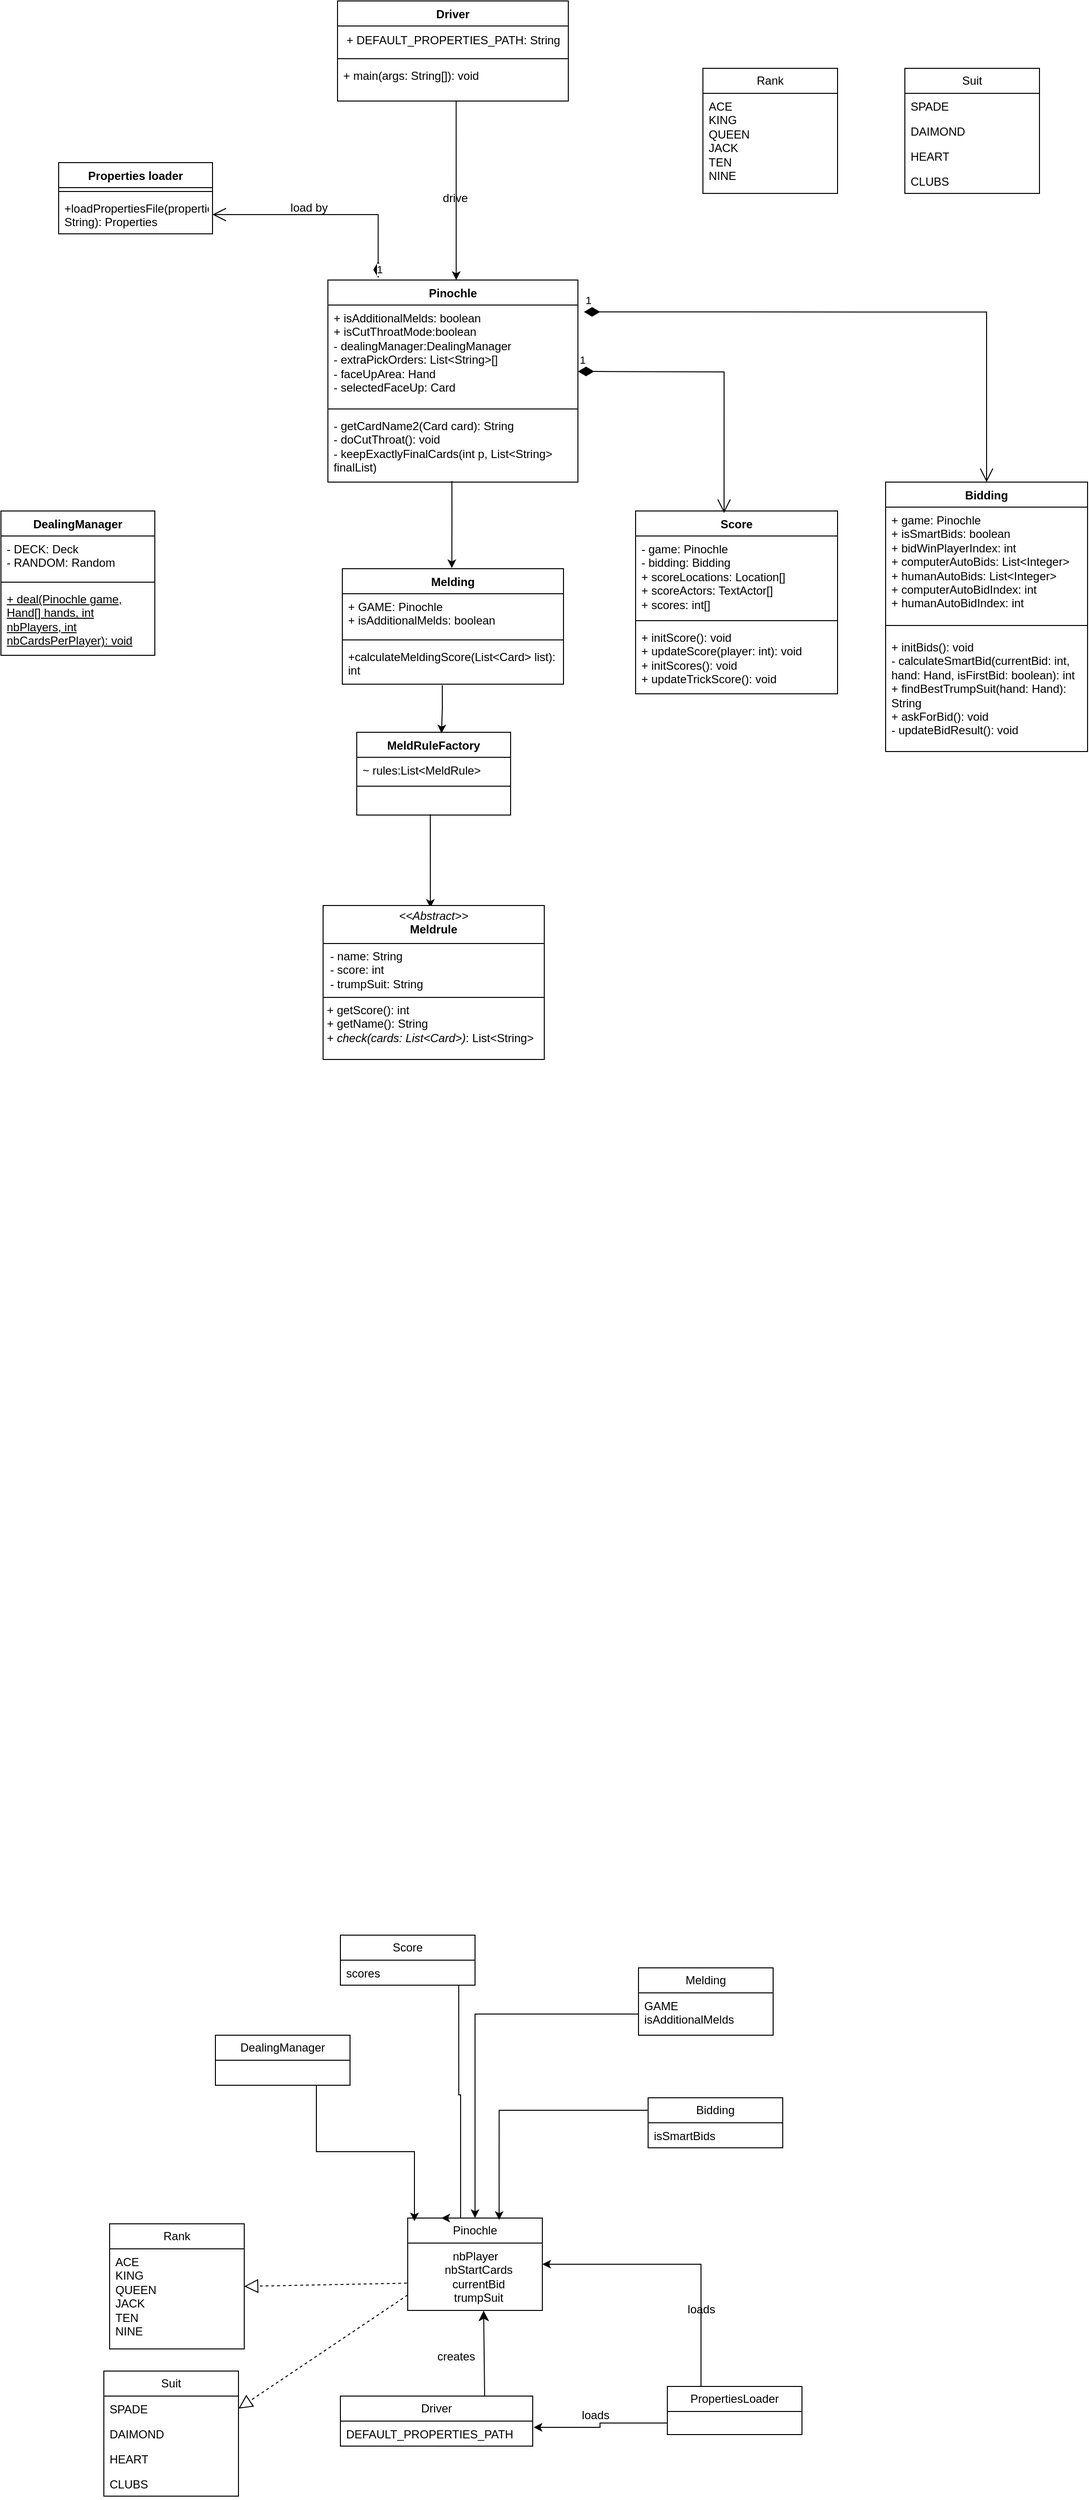 <mxfile version="26.2.14">
  <diagram name="第 1 页" id="WjV254Gba9erAiQApaUT">
    <mxGraphModel dx="1722" dy="2117" grid="1" gridSize="10" guides="1" tooltips="1" connect="1" arrows="1" fold="1" page="1" pageScale="1" pageWidth="827" pageHeight="1169" math="0" shadow="0">
      <root>
        <mxCell id="0" />
        <mxCell id="1" parent="0" />
        <mxCell id="3imu_aPTBYBItrWe76zo-1" value="Melding" style="swimlane;fontStyle=0;childLayout=stackLayout;horizontal=1;startSize=26;fillColor=none;horizontalStack=0;resizeParent=1;resizeParentMax=0;resizeLast=0;collapsible=1;marginBottom=0;whiteSpace=wrap;html=1;" parent="1" vertex="1">
          <mxGeometry x="1043" y="1074" width="140" height="70" as="geometry" />
        </mxCell>
        <mxCell id="3imu_aPTBYBItrWe76zo-4" value="&lt;div&gt;GAME&lt;/div&gt;&lt;div&gt;isAdditionalMelds&lt;/div&gt;" style="text;strokeColor=none;fillColor=none;align=left;verticalAlign=top;spacingLeft=4;spacingRight=4;overflow=hidden;rotatable=0;points=[[0,0.5],[1,0.5]];portConstraint=eastwest;whiteSpace=wrap;html=1;" parent="3imu_aPTBYBItrWe76zo-1" vertex="1">
          <mxGeometry y="26" width="140" height="44" as="geometry" />
        </mxCell>
        <mxCell id="PVs03nNFmgh6ihw6GwIS-17" value="Bidding" style="swimlane;fontStyle=0;childLayout=stackLayout;horizontal=1;startSize=26;fillColor=none;horizontalStack=0;resizeParent=1;resizeParentMax=0;resizeLast=0;collapsible=1;marginBottom=0;whiteSpace=wrap;html=1;" parent="1" vertex="1">
          <mxGeometry x="1053" y="1209" width="140" height="52" as="geometry" />
        </mxCell>
        <mxCell id="PVs03nNFmgh6ihw6GwIS-19" value="isSmartBids" style="text;strokeColor=none;fillColor=none;align=left;verticalAlign=top;spacingLeft=4;spacingRight=4;overflow=hidden;rotatable=0;points=[[0,0.5],[1,0.5]];portConstraint=eastwest;whiteSpace=wrap;html=1;" parent="PVs03nNFmgh6ihw6GwIS-17" vertex="1">
          <mxGeometry y="26" width="140" height="26" as="geometry" />
        </mxCell>
        <mxCell id="PVs03nNFmgh6ihw6GwIS-21" value="Score" style="swimlane;fontStyle=0;childLayout=stackLayout;horizontal=1;startSize=26;fillColor=none;horizontalStack=0;resizeParent=1;resizeParentMax=0;resizeLast=0;collapsible=1;marginBottom=0;whiteSpace=wrap;html=1;" parent="1" vertex="1">
          <mxGeometry x="733" y="1040" width="140" height="52" as="geometry" />
        </mxCell>
        <mxCell id="PVs03nNFmgh6ihw6GwIS-22" value="scores" style="text;strokeColor=none;fillColor=none;align=left;verticalAlign=top;spacingLeft=4;spacingRight=4;overflow=hidden;rotatable=0;points=[[0,0.5],[1,0.5]];portConstraint=eastwest;whiteSpace=wrap;html=1;" parent="PVs03nNFmgh6ihw6GwIS-21" vertex="1">
          <mxGeometry y="26" width="140" height="26" as="geometry" />
        </mxCell>
        <mxCell id="PVs03nNFmgh6ihw6GwIS-25" value="DealingManager" style="swimlane;fontStyle=0;childLayout=stackLayout;horizontal=1;startSize=26;fillColor=none;horizontalStack=0;resizeParent=1;resizeParentMax=0;resizeLast=0;collapsible=1;marginBottom=0;whiteSpace=wrap;html=1;" parent="1" vertex="1">
          <mxGeometry x="603" y="1144" width="140" height="52" as="geometry" />
        </mxCell>
        <mxCell id="BhqL6TJsvbym1Sud5tqn-4" style="edgeStyle=orthogonalEdgeStyle;rounded=0;orthogonalLoop=1;jettySize=auto;html=1;exitX=0.25;exitY=0;exitDx=0;exitDy=0;entryX=1;entryY=0.5;entryDx=0;entryDy=0;" parent="1" source="PVs03nNFmgh6ihw6GwIS-33" edge="1">
          <mxGeometry relative="1" as="geometry" />
        </mxCell>
        <mxCell id="BhqL6TJsvbym1Sud5tqn-20" style="edgeStyle=orthogonalEdgeStyle;rounded=0;orthogonalLoop=1;jettySize=auto;html=1;exitX=0.25;exitY=0;exitDx=0;exitDy=0;entryX=1;entryY=0.5;entryDx=0;entryDy=0;" parent="1" source="PVs03nNFmgh6ihw6GwIS-33" target="PVs03nNFmgh6ihw6GwIS-45" edge="1">
          <mxGeometry relative="1" as="geometry" />
        </mxCell>
        <mxCell id="PVs03nNFmgh6ihw6GwIS-33" value="PropertiesLoader" style="swimlane;fontStyle=0;childLayout=stackLayout;horizontal=1;startSize=26;fillColor=none;horizontalStack=0;resizeParent=1;resizeParentMax=0;resizeLast=0;collapsible=1;marginBottom=0;whiteSpace=wrap;html=1;" parent="1" vertex="1">
          <mxGeometry x="1073" y="1509" width="140" height="50" as="geometry" />
        </mxCell>
        <mxCell id="PVs03nNFmgh6ihw6GwIS-34" value="&amp;nbsp;" style="text;strokeColor=none;fillColor=none;align=left;verticalAlign=top;spacingLeft=4;spacingRight=4;overflow=hidden;rotatable=0;points=[[0,0.5],[1,0.5]];portConstraint=eastwest;whiteSpace=wrap;html=1;" parent="PVs03nNFmgh6ihw6GwIS-33" vertex="1">
          <mxGeometry y="26" width="140" height="24" as="geometry" />
        </mxCell>
        <mxCell id="PVs03nNFmgh6ihw6GwIS-37" value="Rank" style="swimlane;fontStyle=0;childLayout=stackLayout;horizontal=1;startSize=26;fillColor=none;horizontalStack=0;resizeParent=1;resizeParentMax=0;resizeLast=0;collapsible=1;marginBottom=0;whiteSpace=wrap;html=1;" parent="1" vertex="1">
          <mxGeometry x="493" y="1340" width="140" height="130" as="geometry" />
        </mxCell>
        <mxCell id="PVs03nNFmgh6ihw6GwIS-38" value="ACE&lt;div&gt;KING&lt;br&gt;QUEEN&lt;br&gt;JACK&lt;br&gt;TEN&lt;br&gt;NINE&lt;/div&gt;" style="text;strokeColor=none;fillColor=none;align=left;verticalAlign=top;spacingLeft=4;spacingRight=4;overflow=hidden;rotatable=0;points=[[0,0.5],[1,0.5]];portConstraint=eastwest;whiteSpace=wrap;html=1;" parent="PVs03nNFmgh6ihw6GwIS-37" vertex="1">
          <mxGeometry y="26" width="140" height="104" as="geometry" />
        </mxCell>
        <mxCell id="PVs03nNFmgh6ihw6GwIS-41" value="Driver&lt;span style=&quot;color: rgba(0, 0, 0, 0); font-family: monospace; font-size: 0px; text-align: start; text-wrap-mode: nowrap;&quot;&gt;%3CmxGraphModel%3E%3Croot%3E%3CmxCell%20id%3D%220%22%2F%3E%3CmxCell%20id%3D%221%22%20parent%3D%220%22%2F%3E%3CmxCell%20id%3D%222%22%20value%3D%22Rank%22%20style%3D%22swimlane%3BfontStyle%3D0%3BchildLayout%3DstackLayout%3Bhorizontal%3D1%3BstartSize%3D26%3BfillColor%3Dnone%3BhorizontalStack%3D0%3BresizeParent%3D1%3BresizeParentMax%3D0%3BresizeLast%3D0%3Bcollapsible%3D1%3BmarginBottom%3D0%3BwhiteSpace%3Dwrap%3Bhtml%3D1%3B%22%20vertex%3D%221%22%20parent%3D%221%22%3E%3CmxGeometry%20x%3D%22640%22%20y%3D%22550%22%20width%3D%22140%22%20height%3D%22104%22%20as%3D%22geometry%22%2F%3E%3C%2FmxCell%3E%3CmxCell%20id%3D%223%22%20value%3D%22%2B%20field%3A%20type%22%20style%3D%22text%3BstrokeColor%3Dnone%3BfillColor%3Dnone%3Balign%3Dleft%3BverticalAlign%3Dtop%3BspacingLeft%3D4%3BspacingRight%3D4%3Boverflow%3Dhidden%3Brotatable%3D0%3Bpoints%3D%5B%5B0%2C0.5%5D%2C%5B1%2C0.5%5D%5D%3BportConstraint%3Deastwest%3BwhiteSpace%3Dwrap%3Bhtml%3D1%3B%22%20vertex%3D%221%22%20parent%3D%222%22%3E%3CmxGeometry%20y%3D%2226%22%20width%3D%22140%22%20height%3D%2226%22%20as%3D%22geometry%22%2F%3E%3C%2FmxCell%3E%3CmxCell%20id%3D%224%22%20value%3D%22%2B%20field%3A%20type%22%20style%3D%22text%3BstrokeColor%3Dnone%3BfillColor%3Dnone%3Balign%3Dleft%3BverticalAlign%3Dtop%3BspacingLeft%3D4%3BspacingRight%3D4%3Boverflow%3Dhidden%3Brotatable%3D0%3Bpoints%3D%5B%5B0%2C0.5%5D%2C%5B1%2C0.5%5D%5D%3BportConstraint%3Deastwest%3BwhiteSpace%3Dwrap%3Bhtml%3D1%3B%22%20vertex%3D%221%22%20parent%3D%222%22%3E%3CmxGeometry%20y%3D%2252%22%20width%3D%22140%22%20height%3D%2226%22%20as%3D%22geometry%22%2F%3E%3C%2FmxCell%3E%3CmxCell%20id%3D%225%22%20value%3D%22%2B%20field%3A%20type%22%20style%3D%22text%3BstrokeColor%3Dnone%3BfillColor%3Dnone%3Balign%3Dleft%3BverticalAlign%3Dtop%3BspacingLeft%3D4%3BspacingRight%3D4%3Boverflow%3Dhidden%3Brotatable%3D0%3Bpoints%3D%5B%5B0%2C0.5%5D%2C%5B1%2C0.5%5D%5D%3BportConstraint%3Deastwest%3BwhiteSpace%3Dwrap%3Bhtml%3D1%3B%22%20vertex%3D%221%22%20parent%3D%222%22%3E%3CmxGeometry%20y%3D%2278%22%20width%3D%22140%22%20height%3D%2226%22%20as%3D%22geometry%22%2F%3E%3C%2FmxCell%3E%3C%2Froot%3E%3C%2FmxGraphModel%3E&lt;/span&gt;" style="swimlane;fontStyle=0;childLayout=stackLayout;horizontal=1;startSize=26;fillColor=none;horizontalStack=0;resizeParent=1;resizeParentMax=0;resizeLast=0;collapsible=1;marginBottom=0;whiteSpace=wrap;html=1;" parent="1" vertex="1">
          <mxGeometry x="733" y="1519" width="200" height="52" as="geometry" />
        </mxCell>
        <mxCell id="PVs03nNFmgh6ihw6GwIS-42" value="DEFAULT_PROPERTIES_PATH" style="text;strokeColor=none;fillColor=none;align=left;verticalAlign=top;spacingLeft=4;spacingRight=4;overflow=hidden;rotatable=0;points=[[0,0.5],[1,0.5]];portConstraint=eastwest;whiteSpace=wrap;html=1;" parent="PVs03nNFmgh6ihw6GwIS-41" vertex="1">
          <mxGeometry y="26" width="200" height="26" as="geometry" />
        </mxCell>
        <mxCell id="PVs03nNFmgh6ihw6GwIS-45" value="Pinochle" style="swimlane;fontStyle=0;childLayout=stackLayout;horizontal=1;startSize=26;fillColor=none;horizontalStack=0;resizeParent=1;resizeParentMax=0;resizeLast=0;collapsible=1;marginBottom=0;whiteSpace=wrap;html=1;" parent="1" vertex="1">
          <mxGeometry x="803" y="1334" width="140" height="96" as="geometry" />
        </mxCell>
        <mxCell id="BhqL6TJsvbym1Sud5tqn-22" value="&lt;div&gt;nbPlayer&lt;/div&gt;&lt;div&gt;&amp;nbsp; nbStartCards&lt;/div&gt;&lt;div&gt;&amp;nbsp; currentBid&lt;/div&gt;&lt;div&gt;&amp;nbsp; trumpSuit&lt;/div&gt;" style="text;html=1;align=center;verticalAlign=middle;resizable=0;points=[];autosize=1;strokeColor=none;fillColor=none;" parent="PVs03nNFmgh6ihw6GwIS-45" vertex="1">
          <mxGeometry y="26" width="140" height="70" as="geometry" />
        </mxCell>
        <mxCell id="BhqL6TJsvbym1Sud5tqn-3" value="creates" style="text;html=1;align=center;verticalAlign=middle;resizable=0;points=[];autosize=1;strokeColor=none;fillColor=none;" parent="1" vertex="1">
          <mxGeometry x="823" y="1463" width="60" height="30" as="geometry" />
        </mxCell>
        <mxCell id="BhqL6TJsvbym1Sud5tqn-8" value="loads" style="text;html=1;align=center;verticalAlign=middle;resizable=0;points=[];autosize=1;strokeColor=none;fillColor=none;" parent="1" vertex="1">
          <mxGeometry x="973" y="1524" width="50" height="30" as="geometry" />
        </mxCell>
        <mxCell id="BhqL6TJsvbym1Sud5tqn-9" style="edgeStyle=orthogonalEdgeStyle;rounded=0;orthogonalLoop=1;jettySize=auto;html=1;exitX=0;exitY=0.25;exitDx=0;exitDy=0;entryX=0.679;entryY=0.02;entryDx=0;entryDy=0;entryPerimeter=0;" parent="1" source="PVs03nNFmgh6ihw6GwIS-17" target="PVs03nNFmgh6ihw6GwIS-45" edge="1">
          <mxGeometry relative="1" as="geometry" />
        </mxCell>
        <mxCell id="BhqL6TJsvbym1Sud5tqn-11" style="edgeStyle=orthogonalEdgeStyle;rounded=0;orthogonalLoop=1;jettySize=auto;html=1;exitX=0;exitY=0.5;exitDx=0;exitDy=0;entryX=0.5;entryY=0;entryDx=0;entryDy=0;" parent="1" source="3imu_aPTBYBItrWe76zo-4" target="PVs03nNFmgh6ihw6GwIS-45" edge="1">
          <mxGeometry relative="1" as="geometry" />
        </mxCell>
        <mxCell id="BhqL6TJsvbym1Sud5tqn-13" style="edgeStyle=orthogonalEdgeStyle;rounded=0;orthogonalLoop=1;jettySize=auto;html=1;exitX=0.879;exitY=1.019;exitDx=0;exitDy=0;entryX=0.25;entryY=0;entryDx=0;entryDy=0;exitPerimeter=0;" parent="1" source="PVs03nNFmgh6ihw6GwIS-22" target="PVs03nNFmgh6ihw6GwIS-45" edge="1">
          <mxGeometry relative="1" as="geometry">
            <Array as="points">
              <mxPoint x="856" y="1206" />
              <mxPoint x="858" y="1206" />
            </Array>
          </mxGeometry>
        </mxCell>
        <mxCell id="BhqL6TJsvbym1Sud5tqn-14" style="edgeStyle=orthogonalEdgeStyle;rounded=0;orthogonalLoop=1;jettySize=auto;html=1;exitX=0.75;exitY=1;exitDx=0;exitDy=0;entryX=0.05;entryY=0.035;entryDx=0;entryDy=0;entryPerimeter=0;" parent="1" source="PVs03nNFmgh6ihw6GwIS-25" target="PVs03nNFmgh6ihw6GwIS-45" edge="1">
          <mxGeometry relative="1" as="geometry" />
        </mxCell>
        <mxCell id="BhqL6TJsvbym1Sud5tqn-19" style="edgeStyle=orthogonalEdgeStyle;rounded=0;orthogonalLoop=1;jettySize=auto;html=1;exitX=0;exitY=0.5;exitDx=0;exitDy=0;entryX=1.005;entryY=0.25;entryDx=0;entryDy=0;entryPerimeter=0;" parent="1" source="PVs03nNFmgh6ihw6GwIS-34" target="PVs03nNFmgh6ihw6GwIS-42" edge="1">
          <mxGeometry relative="1" as="geometry" />
        </mxCell>
        <mxCell id="BhqL6TJsvbym1Sud5tqn-6" value="loads" style="text;html=1;align=center;verticalAlign=middle;resizable=0;points=[];autosize=1;strokeColor=none;fillColor=none;" parent="1" vertex="1">
          <mxGeometry x="1083" y="1414" width="50" height="30" as="geometry" />
        </mxCell>
        <mxCell id="BhqL6TJsvbym1Sud5tqn-24" value="" style="endArrow=block;dashed=1;endFill=0;endSize=12;html=1;rounded=0;entryX=1;entryY=0.5;entryDx=0;entryDy=0;exitX=-0.006;exitY=0.595;exitDx=0;exitDy=0;exitPerimeter=0;" parent="1" source="BhqL6TJsvbym1Sud5tqn-22" edge="1">
          <mxGeometry width="160" relative="1" as="geometry">
            <mxPoint x="823" y="1504" as="sourcePoint" />
            <mxPoint x="633" y="1405" as="targetPoint" />
          </mxGeometry>
        </mxCell>
        <mxCell id="BhqL6TJsvbym1Sud5tqn-25" value="Suit" style="swimlane;fontStyle=0;childLayout=stackLayout;horizontal=1;startSize=26;fillColor=none;horizontalStack=0;resizeParent=1;resizeParentMax=0;resizeLast=0;collapsible=1;marginBottom=0;whiteSpace=wrap;html=1;" parent="1" vertex="1">
          <mxGeometry x="487" y="1493" width="140" height="130" as="geometry" />
        </mxCell>
        <mxCell id="BhqL6TJsvbym1Sud5tqn-26" value="SPADE" style="text;strokeColor=none;fillColor=none;align=left;verticalAlign=top;spacingLeft=4;spacingRight=4;overflow=hidden;rotatable=0;points=[[0,0.5],[1,0.5]];portConstraint=eastwest;whiteSpace=wrap;html=1;" parent="BhqL6TJsvbym1Sud5tqn-25" vertex="1">
          <mxGeometry y="26" width="140" height="26" as="geometry" />
        </mxCell>
        <mxCell id="BhqL6TJsvbym1Sud5tqn-27" value="DAIMOND" style="text;strokeColor=none;fillColor=none;align=left;verticalAlign=top;spacingLeft=4;spacingRight=4;overflow=hidden;rotatable=0;points=[[0,0.5],[1,0.5]];portConstraint=eastwest;whiteSpace=wrap;html=1;" parent="BhqL6TJsvbym1Sud5tqn-25" vertex="1">
          <mxGeometry y="52" width="140" height="26" as="geometry" />
        </mxCell>
        <mxCell id="BhqL6TJsvbym1Sud5tqn-28" value="HEART" style="text;strokeColor=none;fillColor=none;align=left;verticalAlign=top;spacingLeft=4;spacingRight=4;overflow=hidden;rotatable=0;points=[[0,0.5],[1,0.5]];portConstraint=eastwest;whiteSpace=wrap;html=1;" parent="BhqL6TJsvbym1Sud5tqn-25" vertex="1">
          <mxGeometry y="78" width="140" height="26" as="geometry" />
        </mxCell>
        <mxCell id="BhqL6TJsvbym1Sud5tqn-31" value="CLUBS" style="text;strokeColor=none;fillColor=none;align=left;verticalAlign=top;spacingLeft=4;spacingRight=4;overflow=hidden;rotatable=0;points=[[0,0.5],[1,0.5]];portConstraint=eastwest;whiteSpace=wrap;html=1;" parent="BhqL6TJsvbym1Sud5tqn-25" vertex="1">
          <mxGeometry y="104" width="140" height="26" as="geometry" />
        </mxCell>
        <mxCell id="BhqL6TJsvbym1Sud5tqn-29" value="" style="endArrow=block;dashed=1;endFill=0;endSize=12;html=1;rounded=0;entryX=1;entryY=0.5;entryDx=0;entryDy=0;exitX=0;exitY=0.771;exitDx=0;exitDy=0;exitPerimeter=0;" parent="1" source="BhqL6TJsvbym1Sud5tqn-22" target="BhqL6TJsvbym1Sud5tqn-26" edge="1">
          <mxGeometry width="160" relative="1" as="geometry">
            <mxPoint x="683" y="1484" as="sourcePoint" />
            <mxPoint x="514" y="1487" as="targetPoint" />
          </mxGeometry>
        </mxCell>
        <mxCell id="BhqL6TJsvbym1Sud5tqn-32" value="Pinochle" style="swimlane;fontStyle=1;align=center;verticalAlign=top;childLayout=stackLayout;horizontal=1;startSize=26;horizontalStack=0;resizeParent=1;resizeParentMax=0;resizeLast=0;collapsible=1;marginBottom=0;whiteSpace=wrap;html=1;" parent="1" vertex="1">
          <mxGeometry x="720" y="-680" width="260" height="210" as="geometry" />
        </mxCell>
        <mxCell id="BhqL6TJsvbym1Sud5tqn-33" value="&lt;div&gt;+ isAdditionalMelds:&amp;nbsp;&lt;span style=&quot;background-color: transparent;&quot;&gt;boolean&lt;/span&gt;&lt;span style=&quot;background-color: transparent;&quot;&gt;&amp;nbsp;&lt;/span&gt;&lt;/div&gt;&lt;div&gt;+ isCutThroatMode:&lt;span style=&quot;background-color: transparent;&quot;&gt;boolean&lt;/span&gt;&lt;span style=&quot;background-color: transparent;&quot;&gt;&amp;nbsp;&lt;/span&gt;&lt;/div&gt;&lt;div&gt;- dealingManager:&lt;span style=&quot;background-color: transparent;&quot;&gt;DealingManager&lt;/span&gt;&lt;span style=&quot;background-color: transparent;&quot;&gt;&amp;nbsp;&lt;/span&gt;&lt;/div&gt;&lt;div&gt;- extraPickOrders:&amp;nbsp;&lt;span style=&quot;background-color: transparent;&quot;&gt;List&amp;lt;String&amp;gt;[]&lt;/span&gt;&lt;/div&gt;&lt;div&gt;- faceUpArea:&amp;nbsp;&lt;span style=&quot;background-color: transparent;&quot;&gt;Hand&lt;/span&gt;&lt;span style=&quot;background-color: transparent;&quot;&gt;&amp;nbsp;&lt;/span&gt;&lt;/div&gt;&lt;div&gt;- selectedFaceUp:&amp;nbsp;&lt;span style=&quot;background-color: transparent;&quot;&gt;Card&lt;/span&gt;&lt;span style=&quot;background-color: transparent;&quot;&gt;&amp;nbsp;&lt;/span&gt;&lt;/div&gt;" style="text;strokeColor=none;fillColor=none;align=left;verticalAlign=top;spacingLeft=4;spacingRight=4;overflow=hidden;rotatable=0;points=[[0,0.5],[1,0.5]];portConstraint=eastwest;whiteSpace=wrap;html=1;" parent="BhqL6TJsvbym1Sud5tqn-32" vertex="1">
          <mxGeometry y="26" width="260" height="104" as="geometry" />
        </mxCell>
        <mxCell id="BhqL6TJsvbym1Sud5tqn-34" value="" style="line;strokeWidth=1;fillColor=none;align=left;verticalAlign=middle;spacingTop=-1;spacingLeft=3;spacingRight=3;rotatable=0;labelPosition=right;points=[];portConstraint=eastwest;strokeColor=inherit;" parent="BhqL6TJsvbym1Sud5tqn-32" vertex="1">
          <mxGeometry y="130" width="260" height="8" as="geometry" />
        </mxCell>
        <mxCell id="BhqL6TJsvbym1Sud5tqn-35" value="- getCardName2(Card card): String&lt;div&gt;-&amp;nbsp;doCutThroat(): void&lt;/div&gt;&lt;div&gt;-&amp;nbsp;keepExactlyFinalCards(int p, List&amp;lt;String&amp;gt; finalList)&lt;/div&gt;" style="text;strokeColor=none;fillColor=none;align=left;verticalAlign=top;spacingLeft=4;spacingRight=4;overflow=hidden;rotatable=0;points=[[0,0.5],[1,0.5]];portConstraint=eastwest;whiteSpace=wrap;html=1;" parent="BhqL6TJsvbym1Sud5tqn-32" vertex="1">
          <mxGeometry y="138" width="260" height="72" as="geometry" />
        </mxCell>
        <mxCell id="np-zeA1R36s1c7RjP37b-1" value="" style="endArrow=classic;html=1;rounded=0;fontSize=12;startSize=8;endSize=8;curved=1;exitX=0.75;exitY=0;exitDx=0;exitDy=0;entryX=0.564;entryY=1.003;entryDx=0;entryDy=0;entryPerimeter=0;" parent="1" source="PVs03nNFmgh6ihw6GwIS-41" target="BhqL6TJsvbym1Sud5tqn-22" edge="1">
          <mxGeometry width="50" height="50" relative="1" as="geometry">
            <mxPoint x="803" y="1454" as="sourcePoint" />
            <mxPoint x="853" y="1404" as="targetPoint" />
          </mxGeometry>
        </mxCell>
        <mxCell id="BhqL6TJsvbym1Sud5tqn-36" value="Bidding" style="swimlane;fontStyle=1;align=center;verticalAlign=top;childLayout=stackLayout;horizontal=1;startSize=26;horizontalStack=0;resizeParent=1;resizeParentMax=0;resizeLast=0;collapsible=1;marginBottom=0;whiteSpace=wrap;html=1;" parent="1" vertex="1">
          <mxGeometry x="1300" y="-470" width="210" height="280" as="geometry" />
        </mxCell>
        <mxCell id="BhqL6TJsvbym1Sud5tqn-37" value="&lt;div&gt;+ game: Pinochle&lt;/div&gt;&lt;div&gt;+ isSmartBids: boolean&lt;/div&gt;&lt;div&gt;&lt;div&gt;+ bidWinPlayerIndex: int&lt;/div&gt;&lt;div&gt;+ computerAutoBids: List&amp;lt;Integer&amp;gt;&lt;/div&gt;&lt;div&gt;+ humanAutoBids: List&amp;lt;Integer&amp;gt;&lt;/div&gt;&lt;div&gt;+ computerAutoBidIndex: int&lt;/div&gt;&lt;div&gt;+ humanAutoBidIndex: int&lt;/div&gt;&lt;/div&gt;" style="text;strokeColor=none;fillColor=none;align=left;verticalAlign=top;spacingLeft=4;spacingRight=4;overflow=hidden;rotatable=0;points=[[0,0.5],[1,0.5]];portConstraint=eastwest;whiteSpace=wrap;html=1;" parent="BhqL6TJsvbym1Sud5tqn-36" vertex="1">
          <mxGeometry y="26" width="210" height="114" as="geometry" />
        </mxCell>
        <mxCell id="BhqL6TJsvbym1Sud5tqn-38" value="" style="line;strokeWidth=1;fillColor=none;align=left;verticalAlign=middle;spacingTop=-1;spacingLeft=3;spacingRight=3;rotatable=0;labelPosition=right;points=[];portConstraint=eastwest;strokeColor=inherit;" parent="BhqL6TJsvbym1Sud5tqn-36" vertex="1">
          <mxGeometry y="140" width="210" height="18" as="geometry" />
        </mxCell>
        <mxCell id="BhqL6TJsvbym1Sud5tqn-39" value="+ initBids(): void&lt;div&gt;&lt;div&gt;- calculateSmartBid(currentBid: int, hand: Hand, isFirstBid: boolean): int&lt;/div&gt;&lt;div&gt;+ findBestTrumpSuit(hand: Hand): String&lt;/div&gt;&lt;div&gt;+ askForBid(): void&lt;/div&gt;&lt;div&gt;- updateBidResult(): void&lt;/div&gt;&lt;/div&gt;" style="text;strokeColor=none;fillColor=none;align=left;verticalAlign=top;spacingLeft=4;spacingRight=4;overflow=hidden;rotatable=0;points=[[0,0.5],[1,0.5]];portConstraint=eastwest;whiteSpace=wrap;html=1;" parent="BhqL6TJsvbym1Sud5tqn-36" vertex="1">
          <mxGeometry y="158" width="210" height="122" as="geometry" />
        </mxCell>
        <mxCell id="BhqL6TJsvbym1Sud5tqn-40" value="DealingManager" style="swimlane;fontStyle=1;align=center;verticalAlign=top;childLayout=stackLayout;horizontal=1;startSize=26;horizontalStack=0;resizeParent=1;resizeParentMax=0;resizeLast=0;collapsible=1;marginBottom=0;whiteSpace=wrap;html=1;" parent="1" vertex="1">
          <mxGeometry x="380" y="-440" width="160" height="150" as="geometry" />
        </mxCell>
        <mxCell id="BhqL6TJsvbym1Sud5tqn-41" value="&lt;div&gt;- DECK:&amp;nbsp;&lt;span style=&quot;background-color: transparent;&quot;&gt;Deck&lt;/span&gt;&lt;/div&gt;&lt;div&gt;- RANDOM:&amp;nbsp;&lt;span style=&quot;background-color: transparent;&quot;&gt;Random&lt;/span&gt;&lt;/div&gt;" style="text;strokeColor=none;fillColor=none;align=left;verticalAlign=top;spacingLeft=4;spacingRight=4;overflow=hidden;rotatable=0;points=[[0,0.5],[1,0.5]];portConstraint=eastwest;whiteSpace=wrap;html=1;" parent="BhqL6TJsvbym1Sud5tqn-40" vertex="1">
          <mxGeometry y="26" width="160" height="44" as="geometry" />
        </mxCell>
        <mxCell id="BhqL6TJsvbym1Sud5tqn-42" value="" style="line;strokeWidth=1;fillColor=none;align=left;verticalAlign=middle;spacingTop=-1;spacingLeft=3;spacingRight=3;rotatable=0;labelPosition=right;points=[];portConstraint=eastwest;strokeColor=inherit;" parent="BhqL6TJsvbym1Sud5tqn-40" vertex="1">
          <mxGeometry y="70" width="160" height="8" as="geometry" />
        </mxCell>
        <mxCell id="BhqL6TJsvbym1Sud5tqn-43" value="&lt;u&gt;+ deal(Pinochle game, Hand[] hands, int nbPlayers, int nbCardsPerPlayer): void&lt;/u&gt;" style="text;strokeColor=none;fillColor=none;align=left;verticalAlign=top;spacingLeft=4;spacingRight=4;overflow=hidden;rotatable=0;points=[[0,0.5],[1,0.5]];portConstraint=eastwest;whiteSpace=wrap;html=1;" parent="BhqL6TJsvbym1Sud5tqn-40" vertex="1">
          <mxGeometry y="78" width="160" height="72" as="geometry" />
        </mxCell>
        <mxCell id="BhqL6TJsvbym1Sud5tqn-44" value="Properties loader" style="swimlane;fontStyle=1;align=center;verticalAlign=top;childLayout=stackLayout;horizontal=1;startSize=26;horizontalStack=0;resizeParent=1;resizeParentMax=0;resizeLast=0;collapsible=1;marginBottom=0;whiteSpace=wrap;html=1;" parent="1" vertex="1">
          <mxGeometry x="440" y="-802" width="160" height="74" as="geometry" />
        </mxCell>
        <mxCell id="BhqL6TJsvbym1Sud5tqn-46" value="" style="line;strokeWidth=1;fillColor=none;align=left;verticalAlign=middle;spacingTop=-1;spacingLeft=3;spacingRight=3;rotatable=0;labelPosition=right;points=[];portConstraint=eastwest;strokeColor=inherit;" parent="BhqL6TJsvbym1Sud5tqn-44" vertex="1">
          <mxGeometry y="26" width="160" height="8" as="geometry" />
        </mxCell>
        <mxCell id="BhqL6TJsvbym1Sud5tqn-47" value="+loadPropertiesFile(propertiesFile: String): Properties" style="text;strokeColor=none;fillColor=none;align=left;verticalAlign=top;spacingLeft=4;spacingRight=4;overflow=hidden;rotatable=0;points=[[0,0.5],[1,0.5]];portConstraint=eastwest;whiteSpace=wrap;html=1;" parent="BhqL6TJsvbym1Sud5tqn-44" vertex="1">
          <mxGeometry y="34" width="160" height="40" as="geometry" />
        </mxCell>
        <mxCell id="x92v3iOuJwI2HgdK_1tL-1" value="Score" style="swimlane;fontStyle=1;align=center;verticalAlign=top;childLayout=stackLayout;horizontal=1;startSize=26;horizontalStack=0;resizeParent=1;resizeParentMax=0;resizeLast=0;collapsible=1;marginBottom=0;whiteSpace=wrap;html=1;" parent="1" vertex="1">
          <mxGeometry x="1040" y="-440" width="210" height="190" as="geometry" />
        </mxCell>
        <mxCell id="x92v3iOuJwI2HgdK_1tL-2" value="&lt;div&gt;- game: Pinochle&lt;/div&gt;&lt;div&gt;- bidding: Bidding&lt;/div&gt;&lt;div&gt;+ scoreLocations: Location[]&lt;/div&gt;&lt;div&gt;+ scoreActors: TextActor[]&lt;/div&gt;&lt;div&gt;+ scores: int[]&lt;/div&gt;" style="text;strokeColor=none;fillColor=none;align=left;verticalAlign=top;spacingLeft=4;spacingRight=4;overflow=hidden;rotatable=0;points=[[0,0.5],[1,0.5]];portConstraint=eastwest;whiteSpace=wrap;html=1;" parent="x92v3iOuJwI2HgdK_1tL-1" vertex="1">
          <mxGeometry y="26" width="210" height="84" as="geometry" />
        </mxCell>
        <mxCell id="x92v3iOuJwI2HgdK_1tL-3" value="" style="line;strokeWidth=1;fillColor=none;align=left;verticalAlign=middle;spacingTop=-1;spacingLeft=3;spacingRight=3;rotatable=0;labelPosition=right;points=[];portConstraint=eastwest;strokeColor=inherit;" parent="x92v3iOuJwI2HgdK_1tL-1" vertex="1">
          <mxGeometry y="110" width="210" height="8" as="geometry" />
        </mxCell>
        <mxCell id="x92v3iOuJwI2HgdK_1tL-4" value="&lt;div&gt;+ initScore(): void&lt;/div&gt;&lt;div&gt;+ updateScore(player: int): void&lt;/div&gt;&lt;div&gt;+ initScores(): void&lt;/div&gt;&lt;div&gt;+ updateTrickScore(): void&lt;/div&gt;" style="text;strokeColor=none;fillColor=none;align=left;verticalAlign=top;spacingLeft=4;spacingRight=4;overflow=hidden;rotatable=0;points=[[0,0.5],[1,0.5]];portConstraint=eastwest;whiteSpace=wrap;html=1;" parent="x92v3iOuJwI2HgdK_1tL-1" vertex="1">
          <mxGeometry y="118" width="210" height="72" as="geometry" />
        </mxCell>
        <mxCell id="BhqL6TJsvbym1Sud5tqn-48" value="Melding" style="swimlane;fontStyle=1;align=center;verticalAlign=top;childLayout=stackLayout;horizontal=1;startSize=26;horizontalStack=0;resizeParent=1;resizeParentMax=0;resizeLast=0;collapsible=1;marginBottom=0;whiteSpace=wrap;html=1;" parent="1" vertex="1">
          <mxGeometry x="735" y="-380" width="230" height="120" as="geometry" />
        </mxCell>
        <mxCell id="BhqL6TJsvbym1Sud5tqn-49" value="+ GAME: Pinochle&lt;div&gt;+&amp;nbsp;isAdditionalMelds: boolean&lt;/div&gt;" style="text;strokeColor=none;fillColor=none;align=left;verticalAlign=top;spacingLeft=4;spacingRight=4;overflow=hidden;rotatable=0;points=[[0,0.5],[1,0.5]];portConstraint=eastwest;whiteSpace=wrap;html=1;" parent="BhqL6TJsvbym1Sud5tqn-48" vertex="1">
          <mxGeometry y="26" width="230" height="44" as="geometry" />
        </mxCell>
        <mxCell id="BhqL6TJsvbym1Sud5tqn-50" value="" style="line;strokeWidth=1;fillColor=none;align=left;verticalAlign=middle;spacingTop=-1;spacingLeft=3;spacingRight=3;rotatable=0;labelPosition=right;points=[];portConstraint=eastwest;strokeColor=inherit;" parent="BhqL6TJsvbym1Sud5tqn-48" vertex="1">
          <mxGeometry y="70" width="230" height="8" as="geometry" />
        </mxCell>
        <mxCell id="BhqL6TJsvbym1Sud5tqn-51" value="+calculateMeldingScore(List&amp;lt;Card&amp;gt; list): int" style="text;strokeColor=none;fillColor=none;align=left;verticalAlign=top;spacingLeft=4;spacingRight=4;overflow=hidden;rotatable=0;points=[[0,0.5],[1,0.5]];portConstraint=eastwest;whiteSpace=wrap;html=1;" parent="BhqL6TJsvbym1Sud5tqn-48" vertex="1">
          <mxGeometry y="78" width="230" height="42" as="geometry" />
        </mxCell>
        <mxCell id="x92v3iOuJwI2HgdK_1tL-5" value="Driver" style="swimlane;fontStyle=1;align=center;verticalAlign=top;childLayout=stackLayout;horizontal=1;startSize=26;horizontalStack=0;resizeParent=1;resizeParentMax=0;resizeLast=0;collapsible=1;marginBottom=0;whiteSpace=wrap;html=1;" parent="1" vertex="1">
          <mxGeometry x="730" y="-970" width="240" height="104" as="geometry" />
        </mxCell>
        <mxCell id="x92v3iOuJwI2HgdK_1tL-8" value="+ DEFAULT_PROPERTIES_PATH: String" style="text;html=1;align=center;verticalAlign=middle;resizable=0;points=[];autosize=1;strokeColor=none;fillColor=none;" parent="x92v3iOuJwI2HgdK_1tL-5" vertex="1">
          <mxGeometry y="26" width="240" height="30" as="geometry" />
        </mxCell>
        <mxCell id="x92v3iOuJwI2HgdK_1tL-6" value="" style="line;strokeWidth=1;fillColor=none;align=left;verticalAlign=middle;spacingTop=-1;spacingLeft=3;spacingRight=3;rotatable=0;labelPosition=right;points=[];portConstraint=eastwest;strokeColor=inherit;" parent="x92v3iOuJwI2HgdK_1tL-5" vertex="1">
          <mxGeometry y="56" width="240" height="8" as="geometry" />
        </mxCell>
        <mxCell id="x92v3iOuJwI2HgdK_1tL-7" value="+ main(args: String[]): void" style="text;strokeColor=none;fillColor=none;align=left;verticalAlign=top;spacingLeft=4;spacingRight=4;overflow=hidden;rotatable=0;points=[[0,0.5],[1,0.5]];portConstraint=eastwest;whiteSpace=wrap;html=1;" parent="x92v3iOuJwI2HgdK_1tL-5" vertex="1">
          <mxGeometry y="64" width="240" height="40" as="geometry" />
        </mxCell>
        <mxCell id="x92v3iOuJwI2HgdK_1tL-9" value="MeldRuleFactory" style="swimlane;fontStyle=1;align=center;verticalAlign=top;childLayout=stackLayout;horizontal=1;startSize=26;horizontalStack=0;resizeParent=1;resizeParentMax=0;resizeLast=0;collapsible=1;marginBottom=0;whiteSpace=wrap;html=1;" parent="1" vertex="1">
          <mxGeometry x="750" y="-210" width="160" height="86" as="geometry" />
        </mxCell>
        <mxCell id="x92v3iOuJwI2HgdK_1tL-10" value="~ rules:List&amp;lt;MeldRule&amp;gt;" style="text;strokeColor=none;fillColor=none;align=left;verticalAlign=top;spacingLeft=4;spacingRight=4;overflow=hidden;rotatable=0;points=[[0,0.5],[1,0.5]];portConstraint=eastwest;whiteSpace=wrap;html=1;" parent="x92v3iOuJwI2HgdK_1tL-9" vertex="1">
          <mxGeometry y="26" width="160" height="26" as="geometry" />
        </mxCell>
        <mxCell id="x92v3iOuJwI2HgdK_1tL-11" value="" style="line;strokeWidth=1;fillColor=none;align=left;verticalAlign=middle;spacingTop=-1;spacingLeft=3;spacingRight=3;rotatable=0;labelPosition=right;points=[];portConstraint=eastwest;strokeColor=inherit;" parent="x92v3iOuJwI2HgdK_1tL-9" vertex="1">
          <mxGeometry y="52" width="160" height="8" as="geometry" />
        </mxCell>
        <mxCell id="x92v3iOuJwI2HgdK_1tL-12" value="&amp;nbsp;" style="text;strokeColor=none;fillColor=none;align=left;verticalAlign=top;spacingLeft=4;spacingRight=4;overflow=hidden;rotatable=0;points=[[0,0.5],[1,0.5]];portConstraint=eastwest;whiteSpace=wrap;html=1;" parent="x92v3iOuJwI2HgdK_1tL-9" vertex="1">
          <mxGeometry y="60" width="160" height="26" as="geometry" />
        </mxCell>
        <mxCell id="a3GdKGKCnnmfNTUa7oXr-1" value="Rank" style="swimlane;fontStyle=0;childLayout=stackLayout;horizontal=1;startSize=26;fillColor=none;horizontalStack=0;resizeParent=1;resizeParentMax=0;resizeLast=0;collapsible=1;marginBottom=0;whiteSpace=wrap;html=1;" parent="1" vertex="1">
          <mxGeometry x="1110" y="-900" width="140" height="130" as="geometry" />
        </mxCell>
        <mxCell id="a3GdKGKCnnmfNTUa7oXr-2" value="ACE&lt;div&gt;KING&lt;br&gt;QUEEN&lt;br&gt;JACK&lt;br&gt;TEN&lt;br&gt;NINE&lt;/div&gt;" style="text;strokeColor=none;fillColor=none;align=left;verticalAlign=top;spacingLeft=4;spacingRight=4;overflow=hidden;rotatable=0;points=[[0,0.5],[1,0.5]];portConstraint=eastwest;whiteSpace=wrap;html=1;" parent="a3GdKGKCnnmfNTUa7oXr-1" vertex="1">
          <mxGeometry y="26" width="140" height="104" as="geometry" />
        </mxCell>
        <mxCell id="a3GdKGKCnnmfNTUa7oXr-3" value="Suit" style="swimlane;fontStyle=0;childLayout=stackLayout;horizontal=1;startSize=26;fillColor=none;horizontalStack=0;resizeParent=1;resizeParentMax=0;resizeLast=0;collapsible=1;marginBottom=0;whiteSpace=wrap;html=1;" parent="1" vertex="1">
          <mxGeometry x="1320" y="-900" width="140" height="130" as="geometry" />
        </mxCell>
        <mxCell id="a3GdKGKCnnmfNTUa7oXr-4" value="SPADE" style="text;strokeColor=none;fillColor=none;align=left;verticalAlign=top;spacingLeft=4;spacingRight=4;overflow=hidden;rotatable=0;points=[[0,0.5],[1,0.5]];portConstraint=eastwest;whiteSpace=wrap;html=1;" parent="a3GdKGKCnnmfNTUa7oXr-3" vertex="1">
          <mxGeometry y="26" width="140" height="26" as="geometry" />
        </mxCell>
        <mxCell id="a3GdKGKCnnmfNTUa7oXr-5" value="DAIMOND" style="text;strokeColor=none;fillColor=none;align=left;verticalAlign=top;spacingLeft=4;spacingRight=4;overflow=hidden;rotatable=0;points=[[0,0.5],[1,0.5]];portConstraint=eastwest;whiteSpace=wrap;html=1;" parent="a3GdKGKCnnmfNTUa7oXr-3" vertex="1">
          <mxGeometry y="52" width="140" height="26" as="geometry" />
        </mxCell>
        <mxCell id="a3GdKGKCnnmfNTUa7oXr-6" value="HEART" style="text;strokeColor=none;fillColor=none;align=left;verticalAlign=top;spacingLeft=4;spacingRight=4;overflow=hidden;rotatable=0;points=[[0,0.5],[1,0.5]];portConstraint=eastwest;whiteSpace=wrap;html=1;" parent="a3GdKGKCnnmfNTUa7oXr-3" vertex="1">
          <mxGeometry y="78" width="140" height="26" as="geometry" />
        </mxCell>
        <mxCell id="a3GdKGKCnnmfNTUa7oXr-7" value="CLUBS" style="text;strokeColor=none;fillColor=none;align=left;verticalAlign=top;spacingLeft=4;spacingRight=4;overflow=hidden;rotatable=0;points=[[0,0.5],[1,0.5]];portConstraint=eastwest;whiteSpace=wrap;html=1;" parent="a3GdKGKCnnmfNTUa7oXr-3" vertex="1">
          <mxGeometry y="104" width="140" height="26" as="geometry" />
        </mxCell>
        <mxCell id="a3GdKGKCnnmfNTUa7oXr-8" style="edgeStyle=orthogonalEdgeStyle;rounded=0;orthogonalLoop=1;jettySize=auto;html=1;exitX=0.514;exitY=0.983;exitDx=0;exitDy=0;exitPerimeter=0;" parent="1" source="x92v3iOuJwI2HgdK_1tL-7" target="BhqL6TJsvbym1Sud5tqn-32" edge="1">
          <mxGeometry relative="1" as="geometry">
            <mxPoint x="850" y="-860" as="sourcePoint" />
            <Array as="points">
              <mxPoint x="853" y="-730" />
              <mxPoint x="853" y="-730" />
            </Array>
          </mxGeometry>
        </mxCell>
        <mxCell id="a3GdKGKCnnmfNTUa7oXr-9" value="drive" style="text;html=1;align=center;verticalAlign=middle;resizable=0;points=[];autosize=1;strokeColor=none;fillColor=none;" parent="1" vertex="1">
          <mxGeometry x="827" y="-780" width="50" height="30" as="geometry" />
        </mxCell>
        <mxCell id="a3GdKGKCnnmfNTUa7oXr-10" value="1" style="endArrow=open;html=1;endSize=12;startArrow=diamondThin;startSize=14;startFill=1;edgeStyle=orthogonalEdgeStyle;align=left;verticalAlign=bottom;rounded=0;entryX=1;entryY=0.5;entryDx=0;entryDy=0;exitX=0.201;exitY=-0.011;exitDx=0;exitDy=0;exitPerimeter=0;" parent="1" source="BhqL6TJsvbym1Sud5tqn-32" target="BhqL6TJsvbym1Sud5tqn-47" edge="1">
          <mxGeometry x="-1" y="3" relative="1" as="geometry">
            <mxPoint x="670" y="-570" as="sourcePoint" />
            <mxPoint x="830" y="-570" as="targetPoint" />
          </mxGeometry>
        </mxCell>
        <mxCell id="a3GdKGKCnnmfNTUa7oXr-11" value="load by" style="text;html=1;align=center;verticalAlign=middle;resizable=0;points=[];autosize=1;strokeColor=none;fillColor=none;" parent="1" vertex="1">
          <mxGeometry x="670" y="-770" width="60" height="30" as="geometry" />
        </mxCell>
        <mxCell id="a3GdKGKCnnmfNTUa7oXr-18" value="1" style="endArrow=open;html=1;endSize=12;startArrow=diamondThin;startSize=14;startFill=1;edgeStyle=orthogonalEdgeStyle;align=left;verticalAlign=bottom;rounded=0;entryX=0.438;entryY=0.011;entryDx=0;entryDy=0;entryPerimeter=0;" parent="1" target="x92v3iOuJwI2HgdK_1tL-1" edge="1">
          <mxGeometry x="-1" y="3" relative="1" as="geometry">
            <mxPoint x="980" y="-585" as="sourcePoint" />
            <mxPoint x="1135" y="-440" as="targetPoint" />
          </mxGeometry>
        </mxCell>
        <mxCell id="a3GdKGKCnnmfNTUa7oXr-19" value="1" style="endArrow=open;html=1;endSize=12;startArrow=diamondThin;startSize=14;startFill=1;edgeStyle=orthogonalEdgeStyle;align=left;verticalAlign=bottom;rounded=0;exitX=1.024;exitY=0.069;exitDx=0;exitDy=0;exitPerimeter=0;entryX=0.5;entryY=0;entryDx=0;entryDy=0;" parent="1" source="BhqL6TJsvbym1Sud5tqn-33" target="BhqL6TJsvbym1Sud5tqn-36" edge="1">
          <mxGeometry x="-1" y="3" relative="1" as="geometry">
            <mxPoint x="1260" y="-600" as="sourcePoint" />
            <mxPoint x="1403" y="-450" as="targetPoint" />
          </mxGeometry>
        </mxCell>
        <mxCell id="dl53MoiKqjaPNuhsBONi-1" style="edgeStyle=orthogonalEdgeStyle;rounded=0;orthogonalLoop=1;jettySize=auto;html=1;exitX=0.496;exitY=0.986;exitDx=0;exitDy=0;exitPerimeter=0;entryX=0.495;entryY=-0.005;entryDx=0;entryDy=0;entryPerimeter=0;" edge="1" parent="1" source="BhqL6TJsvbym1Sud5tqn-35" target="BhqL6TJsvbym1Sud5tqn-48">
          <mxGeometry relative="1" as="geometry">
            <mxPoint x="849.5" y="-458.5" as="sourcePoint" />
            <Array as="points" />
            <mxPoint x="849" y="-382" as="targetPoint" />
          </mxGeometry>
        </mxCell>
        <mxCell id="dl53MoiKqjaPNuhsBONi-2" style="edgeStyle=orthogonalEdgeStyle;rounded=0;orthogonalLoop=1;jettySize=auto;html=1;exitX=0.452;exitY=1.024;exitDx=0;exitDy=0;exitPerimeter=0;entryX=0.551;entryY=0.013;entryDx=0;entryDy=0;entryPerimeter=0;" edge="1" parent="1" source="BhqL6TJsvbym1Sud5tqn-51" target="x92v3iOuJwI2HgdK_1tL-9">
          <mxGeometry relative="1" as="geometry">
            <mxPoint x="840" y="-250" as="sourcePoint" />
            <Array as="points" />
            <mxPoint x="840" y="-210" as="targetPoint" />
          </mxGeometry>
        </mxCell>
        <mxCell id="dl53MoiKqjaPNuhsBONi-4" style="edgeStyle=orthogonalEdgeStyle;rounded=0;orthogonalLoop=1;jettySize=auto;html=1;exitX=0.478;exitY=0.971;exitDx=0;exitDy=0;exitPerimeter=0;entryX=0.485;entryY=0.015;entryDx=0;entryDy=0;entryPerimeter=0;" edge="1" parent="1" source="x92v3iOuJwI2HgdK_1tL-12" target="dl53MoiKqjaPNuhsBONi-5">
          <mxGeometry relative="1" as="geometry">
            <mxPoint x="827" y="-120" as="sourcePoint" />
            <Array as="points" />
            <mxPoint x="827" y="-30" as="targetPoint" />
          </mxGeometry>
        </mxCell>
        <mxCell id="dl53MoiKqjaPNuhsBONi-5" value="&lt;p style=&quot;margin:0px;margin-top:4px;text-align:center;&quot;&gt;&lt;i&gt;&amp;lt;&amp;lt;Abstract&amp;gt;&amp;gt;&lt;/i&gt;&lt;br&gt;&lt;b&gt;Meldrule&lt;/b&gt;&lt;/p&gt;&lt;hr size=&quot;1&quot; style=&quot;border-style:solid;&quot;&gt;&lt;p style=&quot;margin:0px;margin-left:4px;&quot;&gt;&amp;nbsp;- name: String&lt;/p&gt;&lt;p style=&quot;margin:0px;margin-left:4px;&quot;&gt;&amp;nbsp;- score: int&lt;/p&gt;&lt;p style=&quot;margin:0px;margin-left:4px;&quot;&gt;&amp;nbsp;- trumpSuit: String&lt;/p&gt;&lt;hr size=&quot;1&quot; style=&quot;border-style:solid;&quot;&gt;&lt;p style=&quot;margin:0px;margin-left:4px;&quot;&gt;+ getScore(): int&lt;/p&gt;&lt;p style=&quot;margin:0px;margin-left:4px;&quot;&gt;+ getName(): String&lt;/p&gt;&lt;p style=&quot;margin:0px;margin-left:4px;&quot;&gt;+ &lt;i&gt;check(cards: List&amp;lt;Card&amp;gt;)&lt;/i&gt;: List&amp;lt;String&amp;gt;&lt;/p&gt;" style="verticalAlign=top;align=left;overflow=fill;html=1;whiteSpace=wrap;" vertex="1" parent="1">
          <mxGeometry x="715" y="-30" width="230" height="160" as="geometry" />
        </mxCell>
      </root>
    </mxGraphModel>
  </diagram>
</mxfile>
